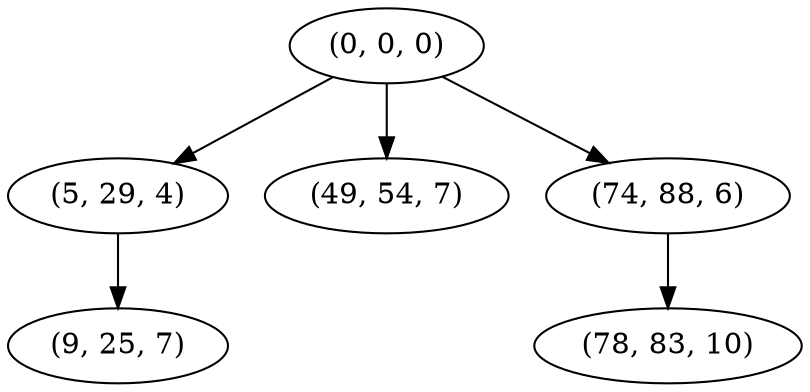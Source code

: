 digraph tree {
    "(0, 0, 0)";
    "(5, 29, 4)";
    "(9, 25, 7)";
    "(49, 54, 7)";
    "(74, 88, 6)";
    "(78, 83, 10)";
    "(0, 0, 0)" -> "(5, 29, 4)";
    "(0, 0, 0)" -> "(49, 54, 7)";
    "(0, 0, 0)" -> "(74, 88, 6)";
    "(5, 29, 4)" -> "(9, 25, 7)";
    "(74, 88, 6)" -> "(78, 83, 10)";
}
